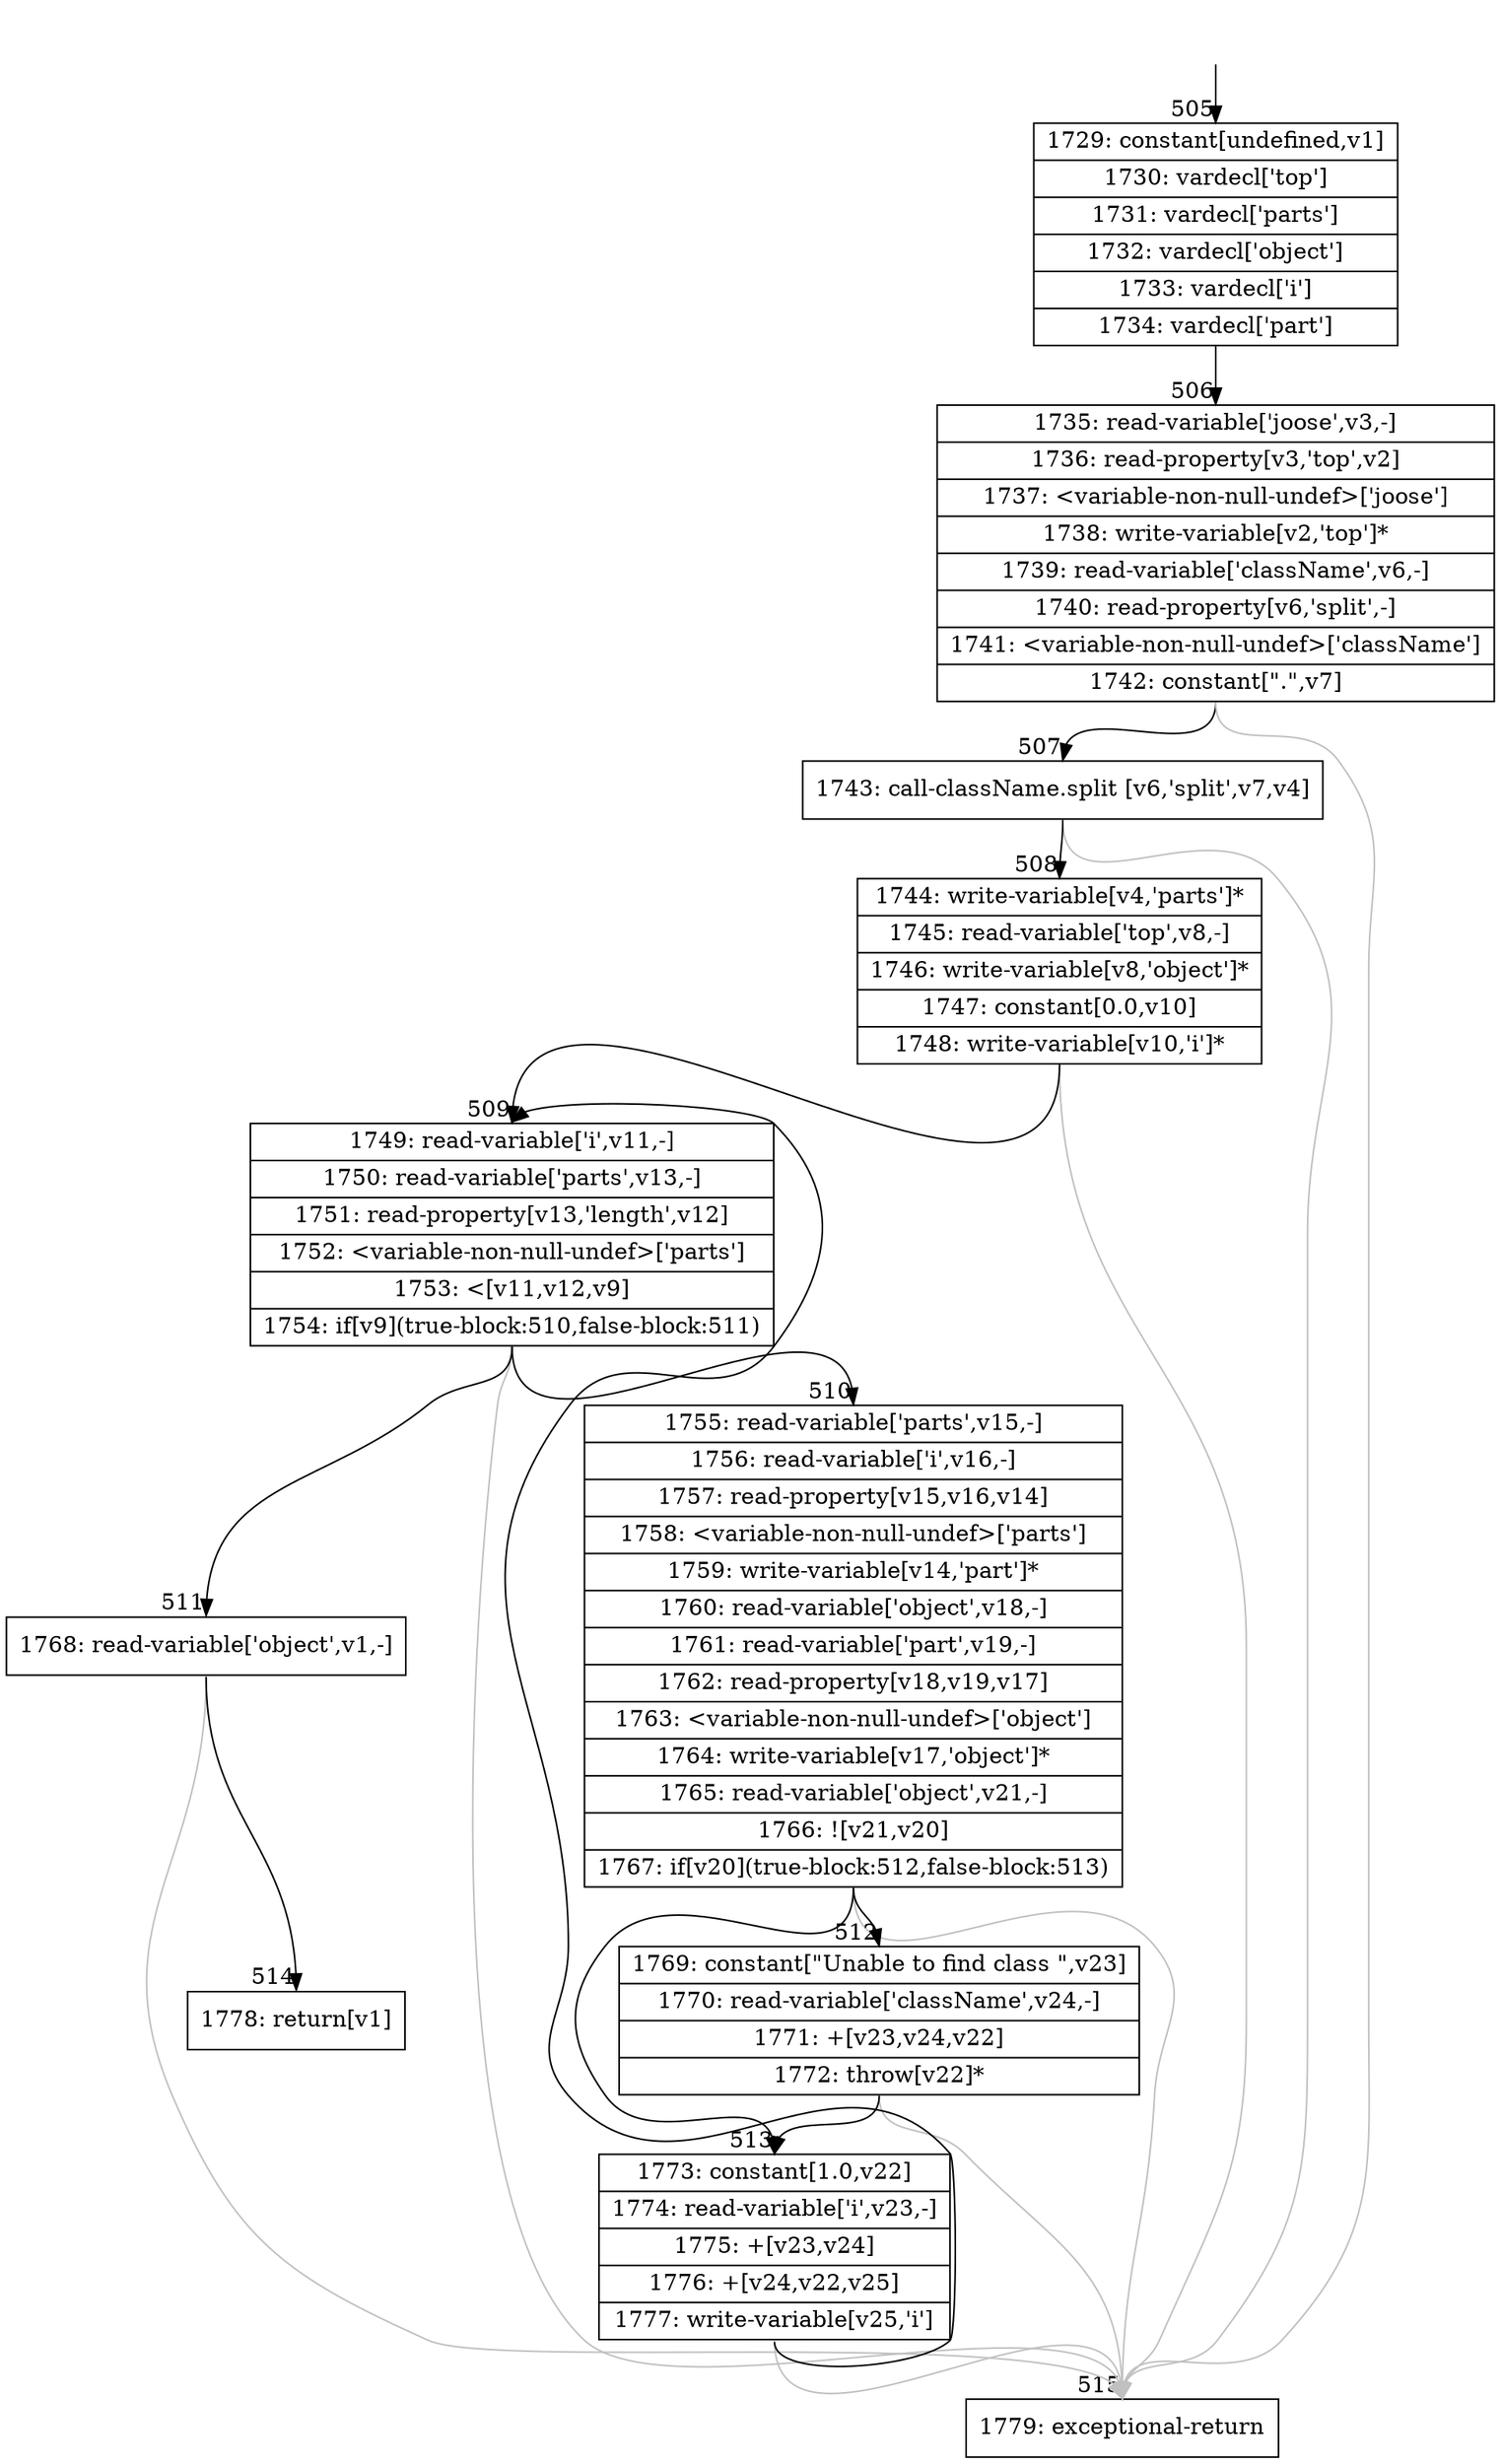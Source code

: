 digraph {
rankdir="TD"
BB_entry56[shape=none,label=""];
BB_entry56 -> BB505 [tailport=s, headport=n, headlabel="    505"]
BB505 [shape=record label="{1729: constant[undefined,v1]|1730: vardecl['top']|1731: vardecl['parts']|1732: vardecl['object']|1733: vardecl['i']|1734: vardecl['part']}" ] 
BB505 -> BB506 [tailport=s, headport=n, headlabel="      506"]
BB506 [shape=record label="{1735: read-variable['joose',v3,-]|1736: read-property[v3,'top',v2]|1737: \<variable-non-null-undef\>['joose']|1738: write-variable[v2,'top']*|1739: read-variable['className',v6,-]|1740: read-property[v6,'split',-]|1741: \<variable-non-null-undef\>['className']|1742: constant[\".\",v7]}" ] 
BB506 -> BB507 [tailport=s, headport=n, headlabel="      507"]
BB506 -> BB515 [tailport=s, headport=n, color=gray, headlabel="      515"]
BB507 [shape=record label="{1743: call-className.split [v6,'split',v7,v4]}" ] 
BB507 -> BB508 [tailport=s, headport=n, headlabel="      508"]
BB507 -> BB515 [tailport=s, headport=n, color=gray]
BB508 [shape=record label="{1744: write-variable[v4,'parts']*|1745: read-variable['top',v8,-]|1746: write-variable[v8,'object']*|1747: constant[0.0,v10]|1748: write-variable[v10,'i']*}" ] 
BB508 -> BB509 [tailport=s, headport=n, headlabel="      509"]
BB508 -> BB515 [tailport=s, headport=n, color=gray]
BB509 [shape=record label="{1749: read-variable['i',v11,-]|1750: read-variable['parts',v13,-]|1751: read-property[v13,'length',v12]|1752: \<variable-non-null-undef\>['parts']|1753: \<[v11,v12,v9]|1754: if[v9](true-block:510,false-block:511)}" ] 
BB509 -> BB510 [tailport=s, headport=n, headlabel="      510"]
BB509 -> BB511 [tailport=s, headport=n, headlabel="      511"]
BB509 -> BB515 [tailport=s, headport=n, color=gray]
BB510 [shape=record label="{1755: read-variable['parts',v15,-]|1756: read-variable['i',v16,-]|1757: read-property[v15,v16,v14]|1758: \<variable-non-null-undef\>['parts']|1759: write-variable[v14,'part']*|1760: read-variable['object',v18,-]|1761: read-variable['part',v19,-]|1762: read-property[v18,v19,v17]|1763: \<variable-non-null-undef\>['object']|1764: write-variable[v17,'object']*|1765: read-variable['object',v21,-]|1766: ![v21,v20]|1767: if[v20](true-block:512,false-block:513)}" ] 
BB510 -> BB512 [tailport=s, headport=n, headlabel="      512"]
BB510 -> BB513 [tailport=s, headport=n, headlabel="      513"]
BB510 -> BB515 [tailport=s, headport=n, color=gray]
BB511 [shape=record label="{1768: read-variable['object',v1,-]}" ] 
BB511 -> BB514 [tailport=s, headport=n, headlabel="      514"]
BB511 -> BB515 [tailport=s, headport=n, color=gray]
BB512 [shape=record label="{1769: constant[\"Unable to find class \",v23]|1770: read-variable['className',v24,-]|1771: +[v23,v24,v22]|1772: throw[v22]*}" ] 
BB512 -> BB513 [tailport=s, headport=n]
BB512 -> BB515 [tailport=s, headport=n, color=gray]
BB513 [shape=record label="{1773: constant[1.0,v22]|1774: read-variable['i',v23,-]|1775: +[v23,v24]|1776: +[v24,v22,v25]|1777: write-variable[v25,'i']}" ] 
BB513 -> BB509 [tailport=s, headport=n]
BB513 -> BB515 [tailport=s, headport=n, color=gray]
BB514 [shape=record label="{1778: return[v1]}" ] 
BB515 [shape=record label="{1779: exceptional-return}" ] 
//#$~ 552
}

